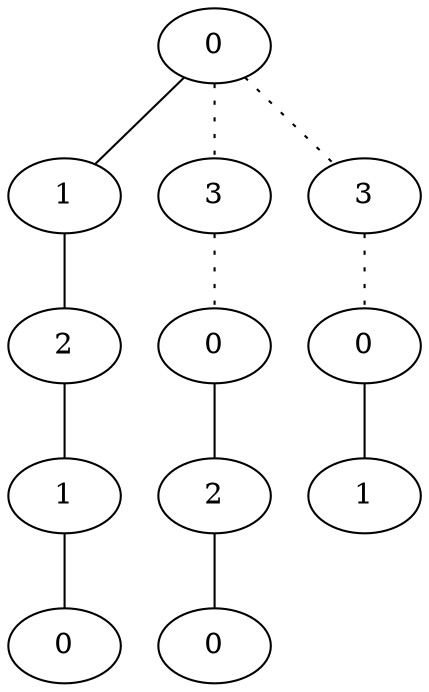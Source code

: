graph {
a0[label=0];
a1[label=1];
a2[label=2];
a3[label=1];
a4[label=0];
a5[label=3];
a6[label=0];
a7[label=2];
a8[label=0];
a9[label=3];
a10[label=0];
a11[label=1];
a0 -- a1;
a0 -- a5 [style=dotted];
a0 -- a9 [style=dotted];
a1 -- a2;
a2 -- a3;
a3 -- a4;
a5 -- a6 [style=dotted];
a6 -- a7;
a7 -- a8;
a9 -- a10 [style=dotted];
a10 -- a11;
}
